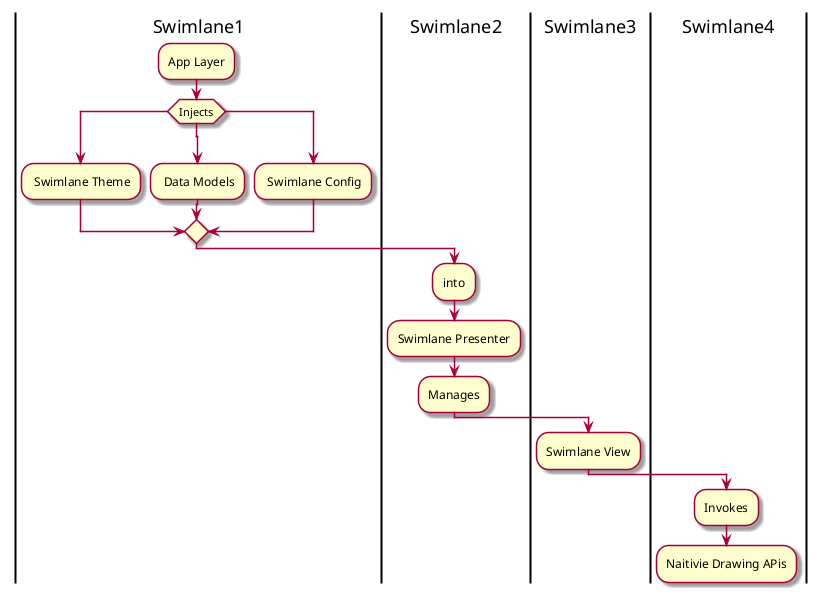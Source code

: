 @startuml
skin rose
| Swimlane1 |
:App Layer;
switch (Injects) 
case ( )
    : Swimlane Theme;
case ( )
    : Data Models;
case ( )
    : Swimlane Config;
endswitch
| Swimlane2 |
:into;
:Swimlane Presenter;
:Manages;
| Swimlane3 |
:Swimlane View;
| Swimlane4 |
:Invokes;
:Naitivie Drawing APis;
@enduml
